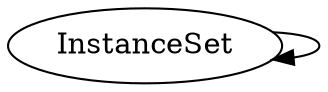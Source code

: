 /* Created by mdot for Matlab */
digraph m2html {
  InstanceSet -> InstanceSet;

  InstanceSet [URL="InstanceSet.html"];
}